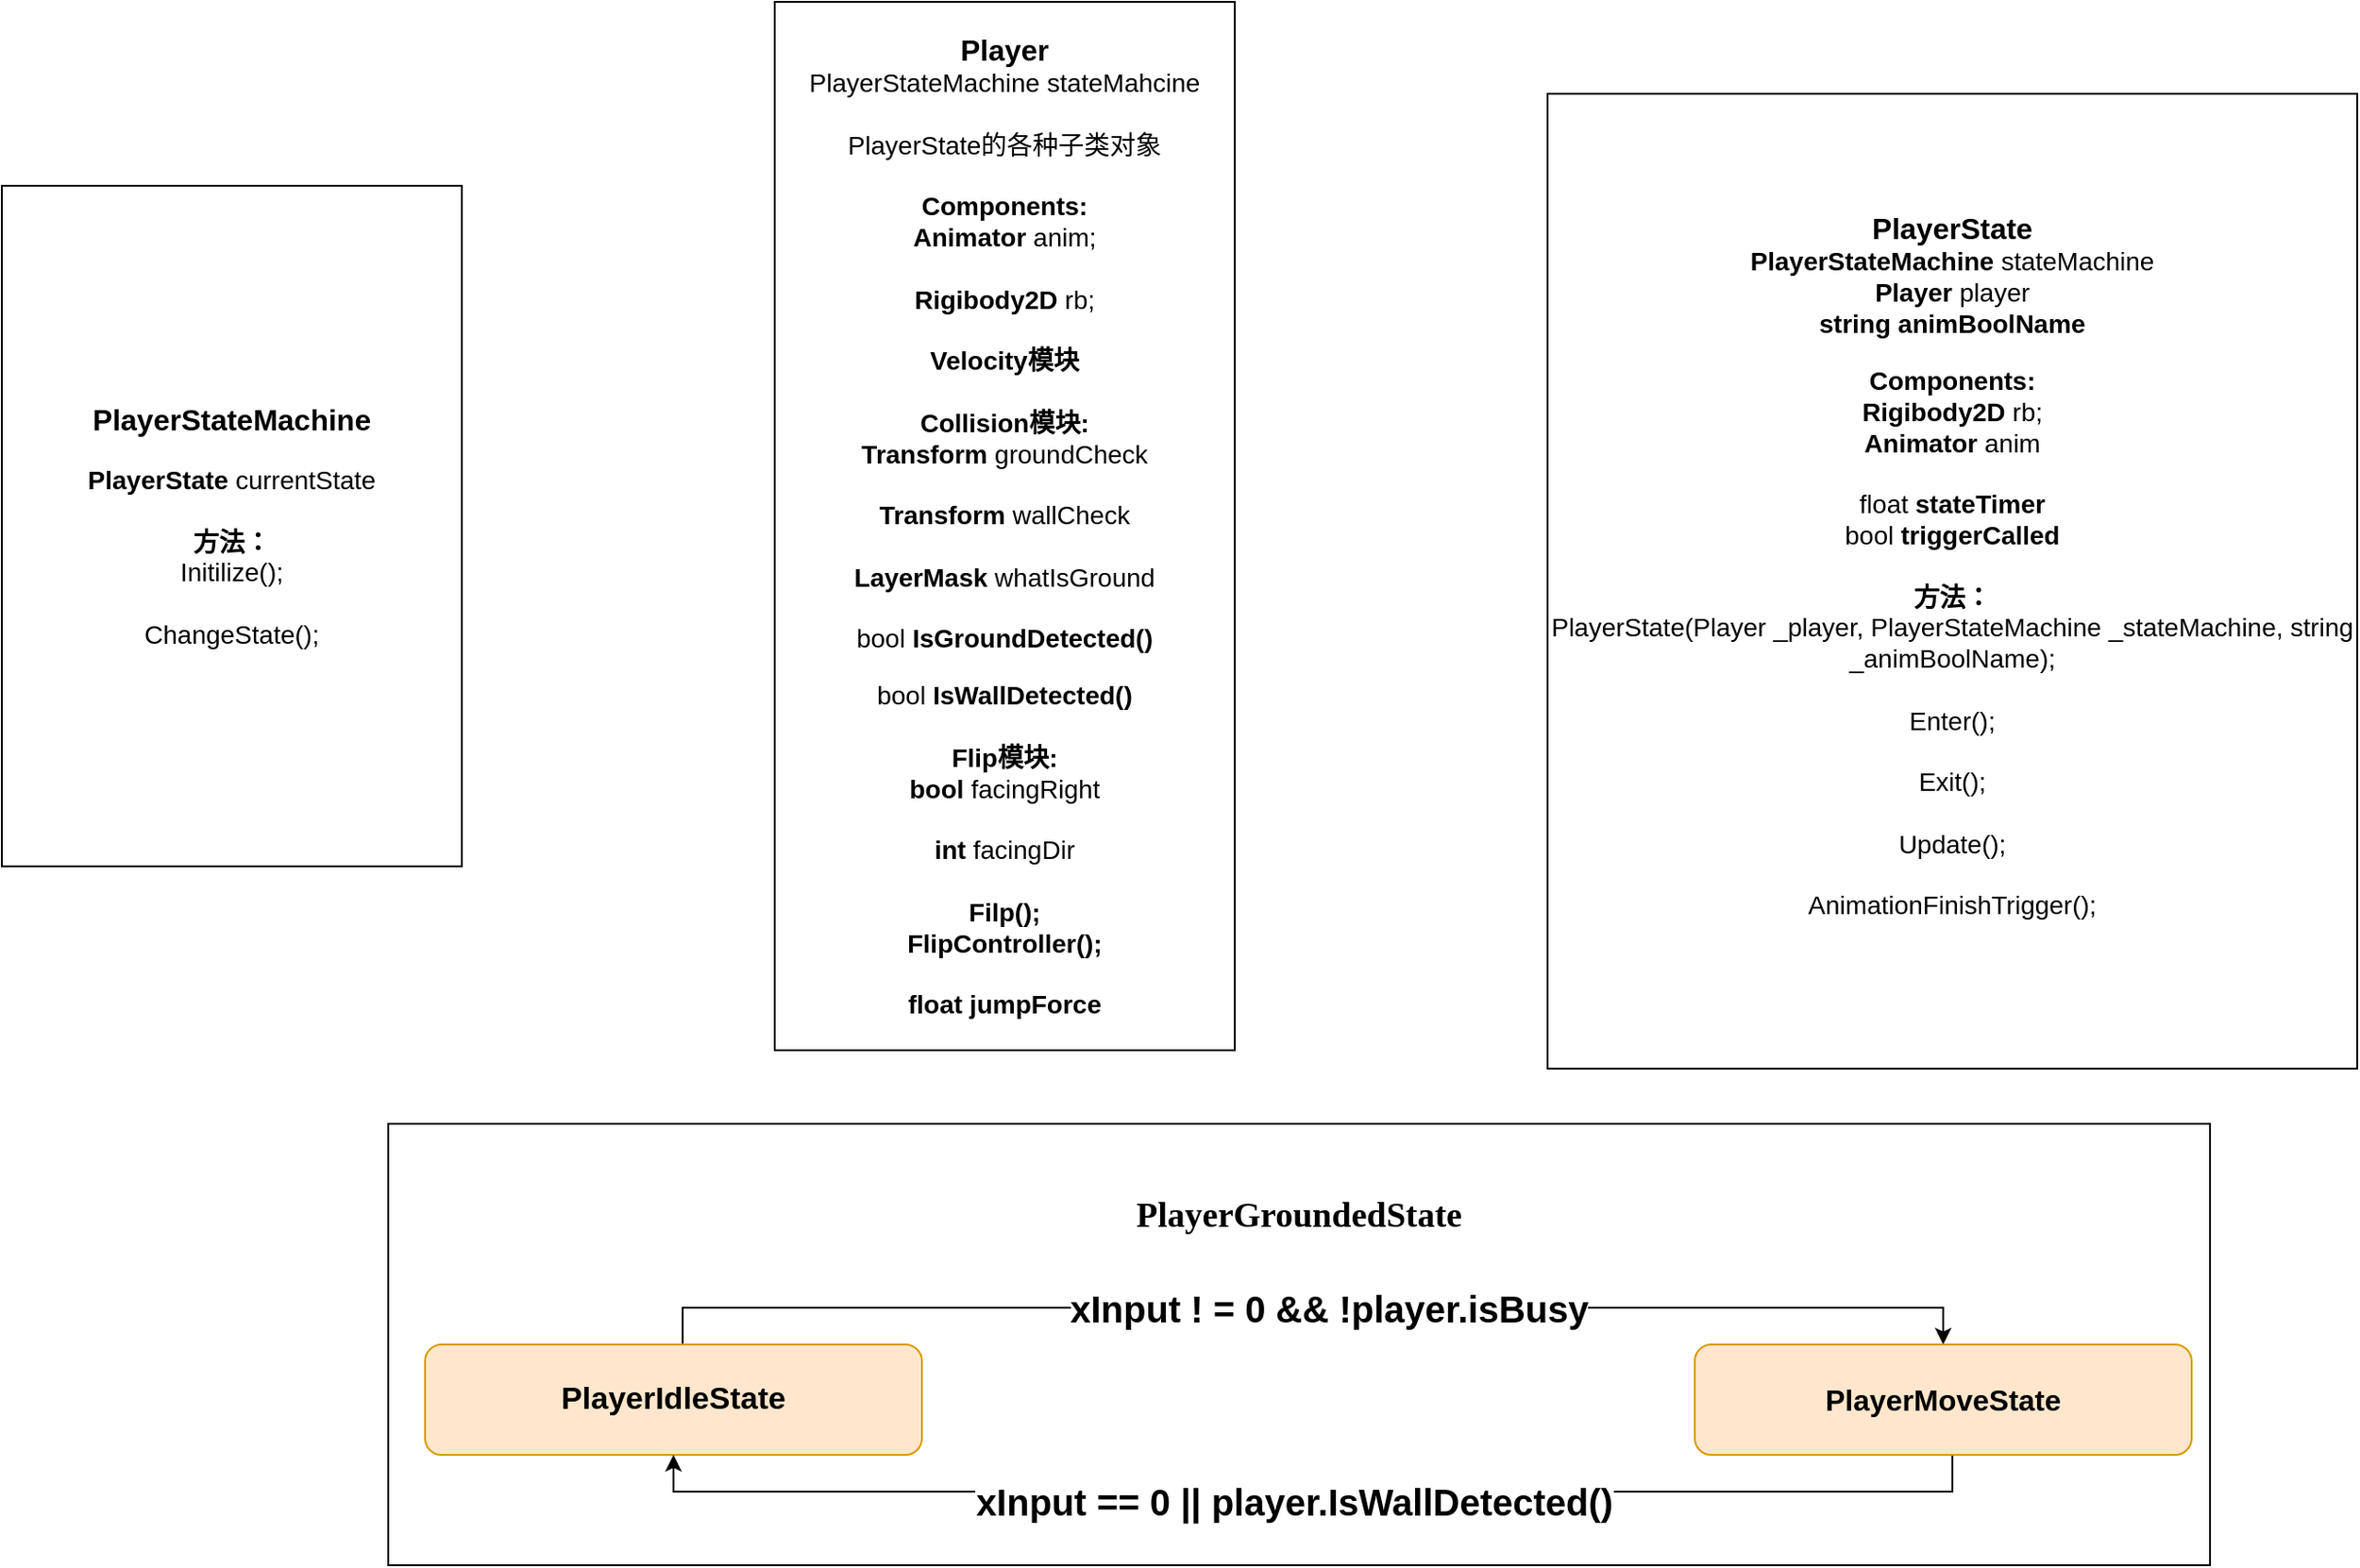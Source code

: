 <mxfile version="26.2.13">
  <diagram name="第 1 页" id="or5l19DesvoENM_aWey-">
    <mxGraphModel dx="1680" dy="914" grid="1" gridSize="10" guides="1" tooltips="1" connect="1" arrows="1" fold="1" page="1" pageScale="1" pageWidth="827" pageHeight="1169" math="0" shadow="0">
      <root>
        <mxCell id="0" />
        <mxCell id="1" parent="0" />
        <mxCell id="SoIOG_eSyJAdgTNyIFS2-24" value="&lt;b&gt;&lt;font face=&quot;Comic Sans MS&quot; style=&quot;font-size: 19px;&quot;&gt;PlayerGroundedState&lt;/font&gt;&lt;/b&gt;" style="rounded=0;whiteSpace=wrap;html=1;align=center;spacingBottom=140;" vertex="1" parent="1">
          <mxGeometry x="470" y="630" width="990" height="240" as="geometry" />
        </mxCell>
        <mxCell id="SoIOG_eSyJAdgTNyIFS2-1" value="&lt;b&gt;&lt;font style=&quot;font-size: 16px;&quot;&gt;PlayerStateMachine&lt;/font&gt;&lt;/b&gt;&lt;div&gt;&lt;br&gt;&lt;/div&gt;&lt;div&gt;&lt;font style=&quot;font-size: 14px;&quot;&gt;&lt;b&gt;PlayerState &lt;/b&gt;currentState&lt;/font&gt;&lt;/div&gt;&lt;div&gt;&lt;font style=&quot;font-size: 14px;&quot;&gt;&lt;br&gt;&lt;/font&gt;&lt;/div&gt;&lt;div&gt;&lt;font style=&quot;font-size: 14px;&quot;&gt;&lt;b&gt;方法：&lt;/b&gt;&lt;/font&gt;&lt;/div&gt;&lt;div&gt;&lt;font style=&quot;font-size: 14px;&quot;&gt;Initilize();&lt;/font&gt;&lt;/div&gt;&lt;div&gt;&lt;font style=&quot;font-size: 14px;&quot;&gt;&lt;br&gt;&lt;/font&gt;&lt;/div&gt;&lt;div&gt;&lt;font style=&quot;font-size: 14px;&quot;&gt;ChangeState();&lt;/font&gt;&lt;/div&gt;" style="rounded=0;whiteSpace=wrap;html=1;labelBackgroundColor=none;" vertex="1" parent="1">
          <mxGeometry x="260" y="120" width="250" height="370" as="geometry" />
        </mxCell>
        <mxCell id="SoIOG_eSyJAdgTNyIFS2-3" value="&lt;b&gt;&lt;font style=&quot;font-size: 16px;&quot;&gt;PlayerState&lt;/font&gt;&lt;/b&gt;&lt;div&gt;&lt;font style=&quot;font-size: 14px;&quot;&gt;&lt;b&gt;PlayerStateMachine &lt;/b&gt;stateMachine&lt;/font&gt;&lt;/div&gt;&lt;div&gt;&lt;font style=&quot;font-size: 14px;&quot;&gt;&lt;b&gt;Player &lt;/b&gt;player&lt;/font&gt;&lt;/div&gt;&lt;div&gt;&lt;span style=&quot;font-size: 14px;&quot;&gt;&lt;b&gt;string animBoolName&lt;/b&gt;&lt;/span&gt;&lt;/div&gt;&lt;div&gt;&lt;br&gt;&lt;/div&gt;&lt;div&gt;&lt;span style=&quot;font-size: 14px;&quot;&gt;&lt;b&gt;Components:&lt;/b&gt;&lt;/span&gt;&lt;/div&gt;&lt;div&gt;&lt;span style=&quot;font-size: 14px;&quot;&gt;&lt;b&gt;Rigibody2D &lt;/b&gt;rb;&lt;/span&gt;&lt;/div&gt;&lt;div&gt;&lt;span style=&quot;font-size: 14px;&quot;&gt;&lt;b&gt;Animator&lt;/b&gt; anim&lt;/span&gt;&lt;/div&gt;&lt;div&gt;&lt;span style=&quot;font-size: 14px;&quot;&gt;&lt;b&gt;&lt;br&gt;&lt;/b&gt;&lt;/span&gt;&lt;/div&gt;&lt;div&gt;&lt;span style=&quot;font-size: 14px;&quot;&gt;float&amp;nbsp;&lt;b&gt;stateTimer&lt;/b&gt;&lt;/span&gt;&lt;/div&gt;&lt;div&gt;&lt;span style=&quot;font-size: 14px;&quot;&gt;bool&amp;nbsp;&lt;b&gt;triggerCalled&lt;/b&gt;&lt;/span&gt;&lt;/div&gt;&lt;div&gt;&lt;span style=&quot;font-size: 14px;&quot;&gt;&lt;b&gt;&lt;br&gt;&lt;/b&gt;&lt;/span&gt;&lt;/div&gt;&lt;div&gt;&lt;span style=&quot;font-size: 14px;&quot;&gt;&lt;b&gt;方法：&lt;/b&gt;&lt;/span&gt;&lt;/div&gt;&lt;div&gt;&lt;span style=&quot;font-size: 14px;&quot;&gt;PlayerState(Player _player, PlayerStateMachine _stateMachine, string _animBoolName);&lt;/span&gt;&lt;/div&gt;&lt;div&gt;&lt;span style=&quot;font-size: 14px;&quot;&gt;&lt;br&gt;&lt;/span&gt;&lt;/div&gt;&lt;div&gt;&lt;span style=&quot;font-size: 14px;&quot;&gt;Enter();&lt;/span&gt;&lt;/div&gt;&lt;div&gt;&lt;span style=&quot;font-size: 14px;&quot;&gt;&lt;br&gt;&lt;/span&gt;&lt;/div&gt;&lt;div&gt;&lt;span style=&quot;font-size: 14px;&quot;&gt;Exit();&lt;/span&gt;&lt;/div&gt;&lt;div&gt;&lt;span style=&quot;font-size: 14px;&quot;&gt;&lt;br&gt;&lt;/span&gt;&lt;/div&gt;&lt;div&gt;&lt;span style=&quot;font-size: 14px;&quot;&gt;Update();&lt;/span&gt;&lt;/div&gt;&lt;div&gt;&lt;span style=&quot;font-size: 14px;&quot;&gt;&lt;br&gt;&lt;/span&gt;&lt;/div&gt;&lt;div&gt;&lt;span style=&quot;font-size: 14px;&quot;&gt;AnimationFinishTrigger();&lt;/span&gt;&lt;/div&gt;&lt;div&gt;&lt;span style=&quot;font-size: 14px;&quot;&gt;&lt;b&gt;&lt;br&gt;&lt;/b&gt;&lt;/span&gt;&lt;/div&gt;" style="rounded=0;whiteSpace=wrap;html=1;labelBackgroundColor=none;" vertex="1" parent="1">
          <mxGeometry x="1100" y="70" width="440" height="530" as="geometry" />
        </mxCell>
        <mxCell id="SoIOG_eSyJAdgTNyIFS2-17" value="&lt;span style=&quot;font-size: 16px;&quot;&gt;&lt;b&gt;Player&lt;/b&gt;&lt;/span&gt;&lt;div&gt;&lt;font style=&quot;font-size: 14px;&quot;&gt;PlayerStateMachine stateMahcine&lt;/font&gt;&lt;/div&gt;&lt;div&gt;&lt;font style=&quot;font-size: 14px;&quot;&gt;&lt;br&gt;&lt;/font&gt;&lt;/div&gt;&lt;div&gt;&lt;font style=&quot;font-size: 14px;&quot;&gt;PlayerState的各种子类对象&lt;/font&gt;&lt;/div&gt;&lt;div&gt;&lt;font style=&quot;font-size: 14px;&quot;&gt;&lt;br&gt;&lt;/font&gt;&lt;/div&gt;&lt;div&gt;&lt;font style=&quot;font-size: 14px;&quot;&gt;&lt;b&gt;Components:&lt;/b&gt;&lt;/font&gt;&lt;/div&gt;&lt;div&gt;&lt;font style=&quot;font-size: 14px;&quot;&gt;&lt;b&gt;Animator&lt;/b&gt; anim;&lt;/font&gt;&lt;/div&gt;&lt;div&gt;&lt;font style=&quot;font-size: 14px;&quot;&gt;&lt;br&gt;&lt;/font&gt;&lt;/div&gt;&lt;div&gt;&lt;font style=&quot;font-size: 14px;&quot;&gt;&lt;b&gt;Rigibody2D&lt;/b&gt; rb;&lt;/font&gt;&lt;/div&gt;&lt;div&gt;&lt;font style=&quot;font-size: 14px;&quot;&gt;&lt;br&gt;&lt;/font&gt;&lt;/div&gt;&lt;div&gt;&lt;font style=&quot;font-size: 14px;&quot;&gt;&lt;b&gt;Velocity模块&lt;/b&gt;&lt;/font&gt;&lt;/div&gt;&lt;div&gt;&lt;font style=&quot;font-size: 14px;&quot;&gt;&lt;br&gt;&lt;/font&gt;&lt;/div&gt;&lt;div&gt;&lt;font style=&quot;font-size: 14px;&quot;&gt;&lt;b&gt;Collision模块:&lt;/b&gt;&lt;/font&gt;&lt;/div&gt;&lt;div&gt;&lt;font style=&quot;font-size: 14px;&quot;&gt;&lt;b&gt;Transform &lt;/b&gt;groundCheck&lt;/font&gt;&lt;/div&gt;&lt;div&gt;&lt;font style=&quot;font-size: 14px;&quot;&gt;&lt;br&gt;&lt;/font&gt;&lt;/div&gt;&lt;div&gt;&lt;font style=&quot;font-size: 14px;&quot;&gt;&lt;b&gt;Transform&lt;/b&gt; wallCheck&lt;/font&gt;&lt;/div&gt;&lt;div&gt;&lt;font style=&quot;font-size: 14px;&quot;&gt;&lt;br&gt;&lt;/font&gt;&lt;/div&gt;&lt;div&gt;&lt;font style=&quot;font-size: 14px;&quot;&gt;&lt;b&gt;LayerMask&lt;/b&gt; whatIsGround&lt;/font&gt;&lt;/div&gt;&lt;div&gt;&lt;font style=&quot;font-size: 14px;&quot;&gt;&lt;br&gt;&lt;/font&gt;&lt;/div&gt;&lt;div&gt;&lt;font style=&quot;font-size: 14px;&quot;&gt;bool &lt;b&gt;IsGroundDetected()&lt;/b&gt;&lt;/font&gt;&lt;/div&gt;&lt;div&gt;&lt;br&gt;&lt;/div&gt;&lt;div&gt;&lt;span style=&quot;font-size: 14px;&quot;&gt;bool &lt;b&gt;IsWallDetected()&lt;/b&gt;&lt;/span&gt;&lt;/div&gt;&lt;div&gt;&lt;font style=&quot;font-size: 14px;&quot;&gt;&lt;br&gt;&lt;/font&gt;&lt;/div&gt;&lt;div&gt;&lt;font style=&quot;font-size: 14px;&quot;&gt;&lt;b&gt;Flip模块:&lt;/b&gt;&lt;/font&gt;&lt;/div&gt;&lt;div&gt;&lt;font style=&quot;font-size: 14px;&quot;&gt;&lt;b&gt;bool &lt;/b&gt;facingRight&lt;/font&gt;&lt;/div&gt;&lt;div&gt;&lt;font style=&quot;font-size: 14px;&quot;&gt;&lt;br&gt;&lt;/font&gt;&lt;/div&gt;&lt;div&gt;&lt;font style=&quot;font-size: 14px;&quot;&gt;&lt;b&gt;int &lt;/b&gt;facingDir&lt;/font&gt;&lt;/div&gt;&lt;div&gt;&lt;font style=&quot;font-size: 14px;&quot;&gt;&lt;br&gt;&lt;/font&gt;&lt;/div&gt;&lt;div&gt;&lt;font style=&quot;font-size: 14px;&quot;&gt;&lt;b&gt;Filp();&lt;/b&gt;&lt;/font&gt;&lt;/div&gt;&lt;div&gt;&lt;font style=&quot;font-size: 14px;&quot;&gt;&lt;b&gt;FlipController();&lt;/b&gt;&lt;/font&gt;&lt;/div&gt;&lt;div&gt;&lt;font style=&quot;font-size: 14px;&quot;&gt;&lt;b&gt;&lt;br&gt;&lt;/b&gt;&lt;/font&gt;&lt;/div&gt;&lt;div&gt;&lt;font style=&quot;font-size: 14px;&quot;&gt;&lt;b style=&quot;&quot;&gt;float jumpForce&lt;/b&gt;&lt;/font&gt;&lt;/div&gt;" style="rounded=0;whiteSpace=wrap;html=1;labelBackgroundColor=none;" vertex="1" parent="1">
          <mxGeometry x="680" y="20" width="250" height="570" as="geometry" />
        </mxCell>
        <mxCell id="SoIOG_eSyJAdgTNyIFS2-47" value="" style="edgeStyle=orthogonalEdgeStyle;rounded=0;orthogonalLoop=1;jettySize=auto;html=1;" edge="1" parent="1" source="SoIOG_eSyJAdgTNyIFS2-19" target="SoIOG_eSyJAdgTNyIFS2-46">
          <mxGeometry relative="1" as="geometry">
            <Array as="points">
              <mxPoint x="630" y="730" />
              <mxPoint x="1315" y="730" />
            </Array>
          </mxGeometry>
        </mxCell>
        <mxCell id="SoIOG_eSyJAdgTNyIFS2-49" value="&lt;font style=&quot;font-size: 20px;&quot;&gt;xInput ! = 0 &amp;amp;&amp;amp; !player.isBusy&lt;/font&gt;" style="edgeLabel;html=1;align=center;verticalAlign=middle;resizable=0;points=[];fontSize=14;fontStyle=1" vertex="1" connectable="0" parent="SoIOG_eSyJAdgTNyIFS2-47">
          <mxGeometry x="0.022" relative="1" as="geometry">
            <mxPoint as="offset" />
          </mxGeometry>
        </mxCell>
        <mxCell id="SoIOG_eSyJAdgTNyIFS2-19" value="&lt;font style=&quot;font-size: 17px;&quot;&gt;&lt;b style=&quot;&quot;&gt;PlayerIdleState&lt;/b&gt;&lt;/font&gt;" style="rounded=1;whiteSpace=wrap;html=1;fillColor=#ffe6cc;strokeColor=#d79b00;" vertex="1" parent="1">
          <mxGeometry x="490" y="750" width="270" height="60" as="geometry" />
        </mxCell>
        <mxCell id="SoIOG_eSyJAdgTNyIFS2-48" style="edgeStyle=orthogonalEdgeStyle;rounded=0;orthogonalLoop=1;jettySize=auto;html=1;entryX=0.5;entryY=1;entryDx=0;entryDy=0;" edge="1" parent="1" source="SoIOG_eSyJAdgTNyIFS2-46" target="SoIOG_eSyJAdgTNyIFS2-19">
          <mxGeometry relative="1" as="geometry">
            <Array as="points">
              <mxPoint x="1320" y="830" />
              <mxPoint x="625" y="830" />
            </Array>
          </mxGeometry>
        </mxCell>
        <mxCell id="SoIOG_eSyJAdgTNyIFS2-50" value="&lt;b&gt;&lt;font style=&quot;font-size: 20px;&quot;&gt;xInput == 0 || player.IsWallDetected()&lt;/font&gt;&lt;/b&gt;" style="edgeLabel;html=1;align=center;verticalAlign=middle;resizable=0;points=[];" vertex="1" connectable="0" parent="SoIOG_eSyJAdgTNyIFS2-48">
          <mxGeometry x="0.03" y="5" relative="1" as="geometry">
            <mxPoint as="offset" />
          </mxGeometry>
        </mxCell>
        <mxCell id="SoIOG_eSyJAdgTNyIFS2-46" value="&lt;font style=&quot;font-size: 16px;&quot;&gt;&lt;b style=&quot;&quot;&gt;PlayerMoveState&lt;/b&gt;&lt;/font&gt;" style="rounded=1;whiteSpace=wrap;html=1;fillColor=#ffe6cc;strokeColor=#d79b00;" vertex="1" parent="1">
          <mxGeometry x="1180" y="750" width="270" height="60" as="geometry" />
        </mxCell>
      </root>
    </mxGraphModel>
  </diagram>
</mxfile>
